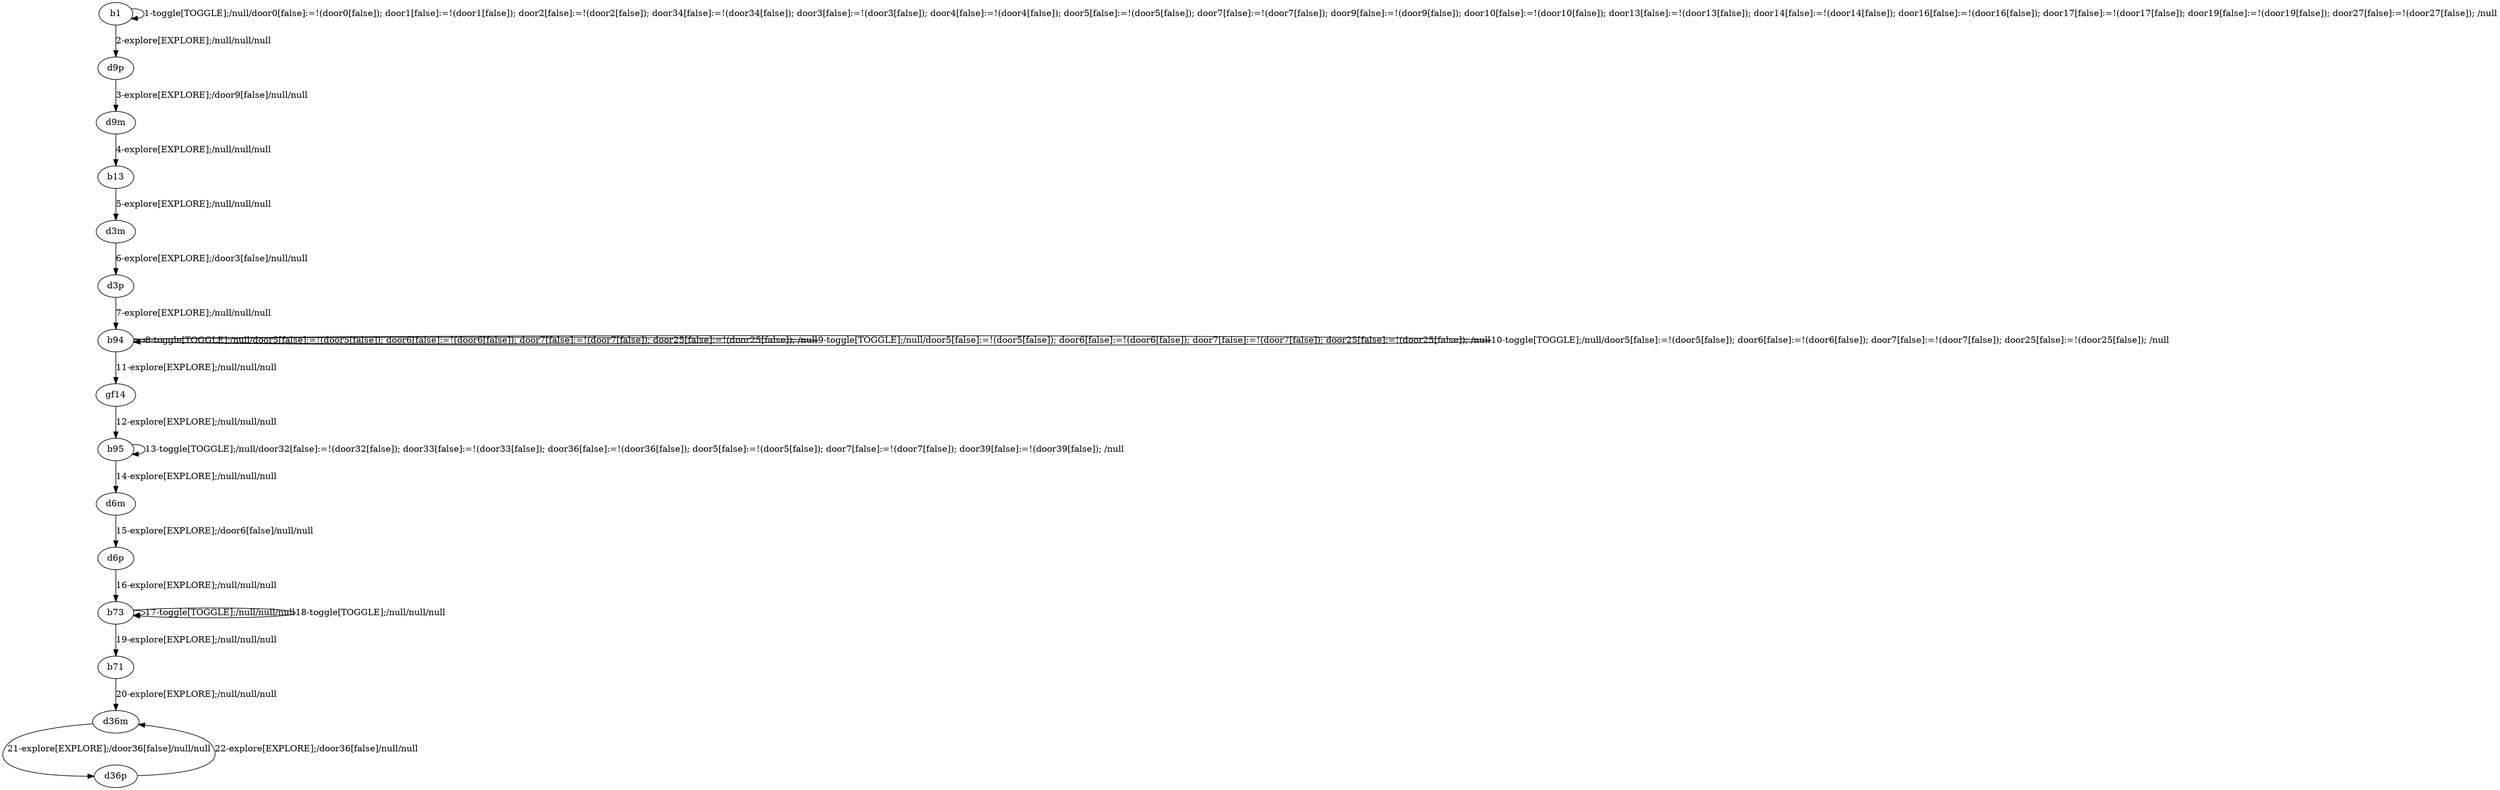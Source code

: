 # Total number of goals covered by this test: 4
# b73 --> b73
# b73 --> b71
# d36p --> d36m
# d6p --> b73

digraph g {
"b1" -> "b1" [label = "1-toggle[TOGGLE];/null/door0[false]:=!(door0[false]); door1[false]:=!(door1[false]); door2[false]:=!(door2[false]); door34[false]:=!(door34[false]); door3[false]:=!(door3[false]); door4[false]:=!(door4[false]); door5[false]:=!(door5[false]); door7[false]:=!(door7[false]); door9[false]:=!(door9[false]); door10[false]:=!(door10[false]); door13[false]:=!(door13[false]); door14[false]:=!(door14[false]); door16[false]:=!(door16[false]); door17[false]:=!(door17[false]); door19[false]:=!(door19[false]); door27[false]:=!(door27[false]); /null"];
"b1" -> "d9p" [label = "2-explore[EXPLORE];/null/null/null"];
"d9p" -> "d9m" [label = "3-explore[EXPLORE];/door9[false]/null/null"];
"d9m" -> "b13" [label = "4-explore[EXPLORE];/null/null/null"];
"b13" -> "d3m" [label = "5-explore[EXPLORE];/null/null/null"];
"d3m" -> "d3p" [label = "6-explore[EXPLORE];/door3[false]/null/null"];
"d3p" -> "b94" [label = "7-explore[EXPLORE];/null/null/null"];
"b94" -> "b94" [label = "8-toggle[TOGGLE];/null/door5[false]:=!(door5[false]); door6[false]:=!(door6[false]); door7[false]:=!(door7[false]); door25[false]:=!(door25[false]); /null"];
"b94" -> "b94" [label = "9-toggle[TOGGLE];/null/door5[false]:=!(door5[false]); door6[false]:=!(door6[false]); door7[false]:=!(door7[false]); door25[false]:=!(door25[false]); /null"];
"b94" -> "b94" [label = "10-toggle[TOGGLE];/null/door5[false]:=!(door5[false]); door6[false]:=!(door6[false]); door7[false]:=!(door7[false]); door25[false]:=!(door25[false]); /null"];
"b94" -> "gf14" [label = "11-explore[EXPLORE];/null/null/null"];
"gf14" -> "b95" [label = "12-explore[EXPLORE];/null/null/null"];
"b95" -> "b95" [label = "13-toggle[TOGGLE];/null/door32[false]:=!(door32[false]); door33[false]:=!(door33[false]); door36[false]:=!(door36[false]); door5[false]:=!(door5[false]); door7[false]:=!(door7[false]); door39[false]:=!(door39[false]); /null"];
"b95" -> "d6m" [label = "14-explore[EXPLORE];/null/null/null"];
"d6m" -> "d6p" [label = "15-explore[EXPLORE];/door6[false]/null/null"];
"d6p" -> "b73" [label = "16-explore[EXPLORE];/null/null/null"];
"b73" -> "b73" [label = "17-toggle[TOGGLE];/null/null/null"];
"b73" -> "b73" [label = "18-toggle[TOGGLE];/null/null/null"];
"b73" -> "b71" [label = "19-explore[EXPLORE];/null/null/null"];
"b71" -> "d36m" [label = "20-explore[EXPLORE];/null/null/null"];
"d36m" -> "d36p" [label = "21-explore[EXPLORE];/door36[false]/null/null"];
"d36p" -> "d36m" [label = "22-explore[EXPLORE];/door36[false]/null/null"];
}